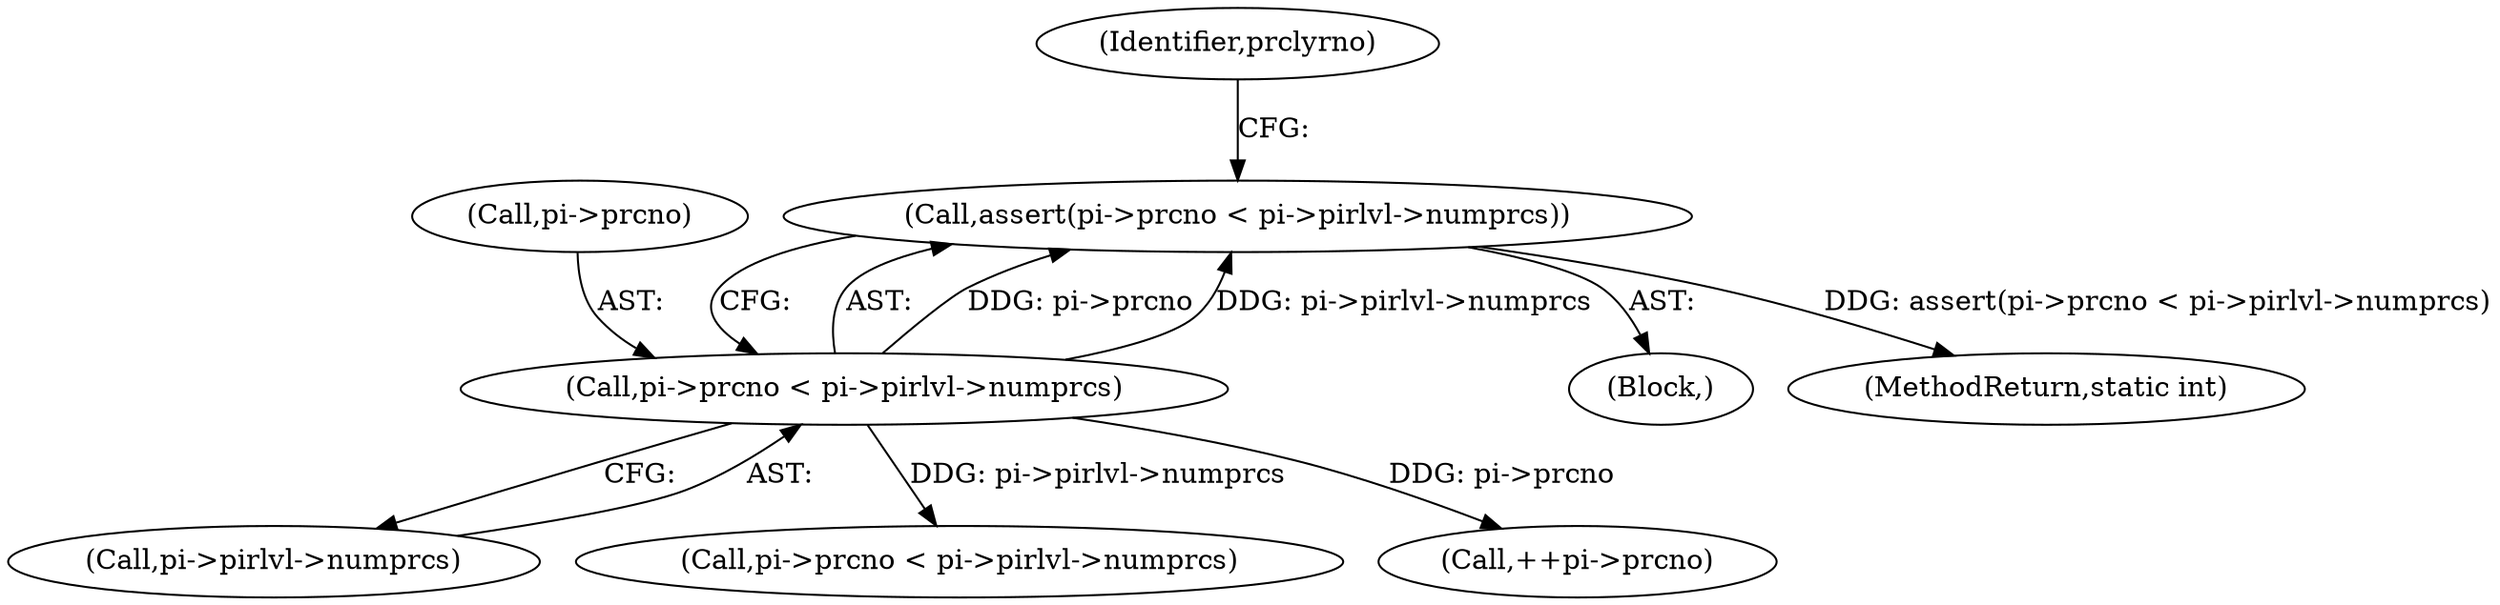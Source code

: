 digraph "0_jasper_aa0b0f79ade5eef8b0e7a214c03f5af54b36ba7d_1@API" {
"1000116" [label="(Call,assert(pi->prcno < pi->pirlvl->numprcs))"];
"1000117" [label="(Call,pi->prcno < pi->pirlvl->numprcs)"];
"1000121" [label="(Call,pi->pirlvl->numprcs)"];
"1000118" [label="(Call,pi->prcno)"];
"1000116" [label="(Call,assert(pi->prcno < pi->pirlvl->numprcs))"];
"1000290" [label="(Call,pi->prcno < pi->pirlvl->numprcs)"];
"1000329" [label="(MethodReturn,static int)"];
"1000127" [label="(Identifier,prclyrno)"];
"1000117" [label="(Call,pi->prcno < pi->pirlvl->numprcs)"];
"1000115" [label="(Block,)"];
"1000300" [label="(Call,++pi->prcno)"];
"1000116" -> "1000115"  [label="AST: "];
"1000116" -> "1000117"  [label="CFG: "];
"1000117" -> "1000116"  [label="AST: "];
"1000127" -> "1000116"  [label="CFG: "];
"1000116" -> "1000329"  [label="DDG: assert(pi->prcno < pi->pirlvl->numprcs)"];
"1000117" -> "1000116"  [label="DDG: pi->prcno"];
"1000117" -> "1000116"  [label="DDG: pi->pirlvl->numprcs"];
"1000117" -> "1000121"  [label="CFG: "];
"1000118" -> "1000117"  [label="AST: "];
"1000121" -> "1000117"  [label="AST: "];
"1000117" -> "1000290"  [label="DDG: pi->pirlvl->numprcs"];
"1000117" -> "1000300"  [label="DDG: pi->prcno"];
}
